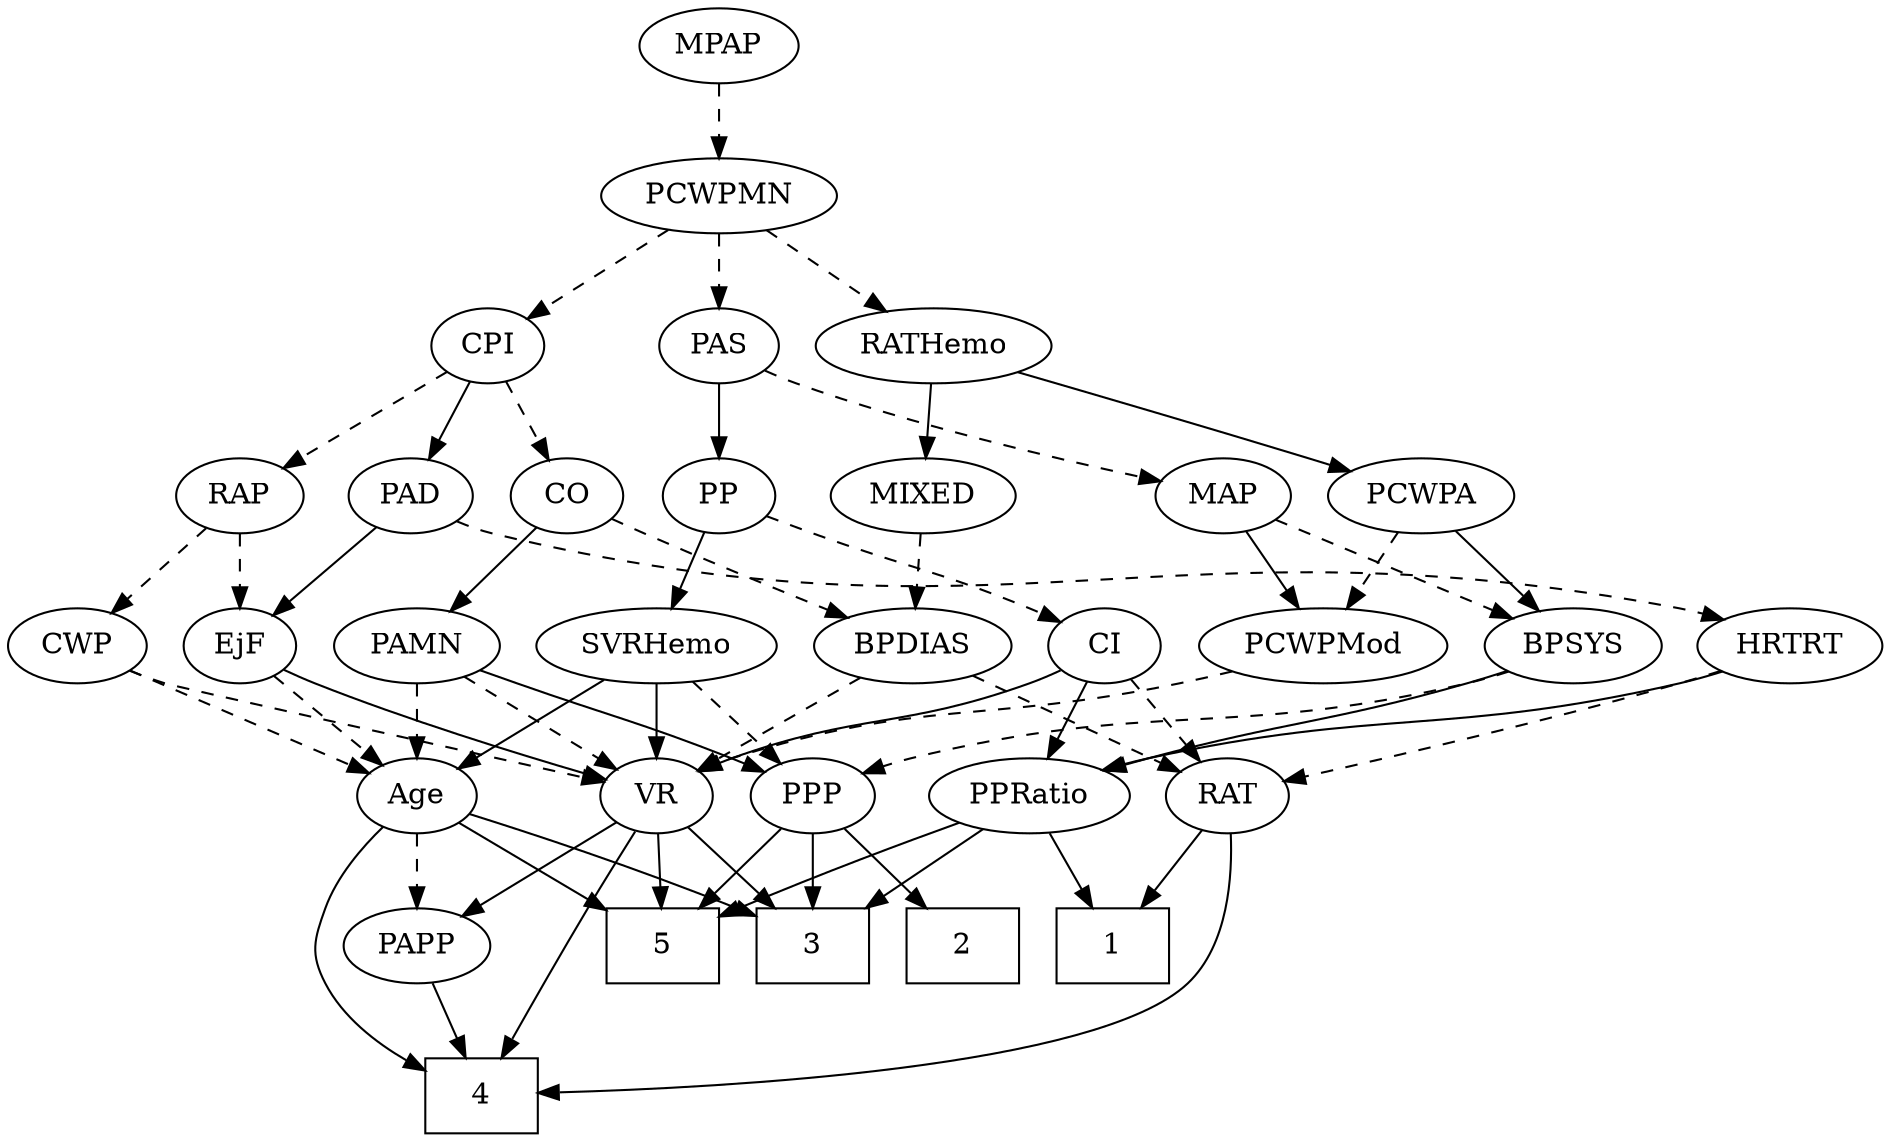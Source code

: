 strict digraph {
	graph [bb="0,0,830.19,540"];
	node [label="\N"];
	1	[height=0.5,
		pos="178.65,90",
		shape=box,
		width=0.75];
	2	[height=0.5,
		pos="250.65,90",
		shape=box,
		width=0.75];
	3	[height=0.5,
		pos="322.65,90",
		shape=box,
		width=0.75];
	4	[height=0.5,
		pos="479.65,18",
		shape=box,
		width=0.75];
	5	[height=0.5,
		pos="394.65,90",
		shape=box,
		width=0.75];
	RAP	[height=0.5,
		pos="767.65,306",
		width=0.77632];
	CWP	[height=0.5,
		pos="799.65,234",
		width=0.84854];
	RAP -> CWP	[pos="e,792.12,251.47 775.23,288.41 779.02,280.13 783.68,269.92 787.92,260.66",
		style=dashed];
	EjF	[height=0.5,
		pos="723.65,234",
		width=0.75];
	RAP -> EjF	[pos="e,733.59,250.82 757.66,289.12 752.15,280.34 745.18,269.26 738.99,259.42",
		style=dashed];
	PAS	[height=0.5,
		pos="343.65,378",
		width=0.75];
	MAP	[height=0.5,
		pos="343.65,306",
		width=0.84854];
	PAS -> MAP	[pos="e,343.65,324.1 343.65,359.7 343.65,351.98 343.65,342.71 343.65,334.11",
		style=dashed];
	PP	[height=0.5,
		pos="267.65,306",
		width=0.75];
	PAS -> PP	[pos="e,283,321.14 328.27,362.83 317.45,352.87 302.79,339.37 290.6,328.14",
		style=solid];
	PAD	[height=0.5,
		pos="692.65,306",
		width=0.79437];
	HRTRT	[height=0.5,
		pos="39.646,234",
		width=1.1013];
	PAD -> HRTRT	[pos="e,68.565,246.48 671.42,293.91 666.08,291.57 660.26,289.39 654.65,288 409.93,227.57 335.75,301.76 88.646,252 85.233,251.31 81.732,\
250.44 78.249,249.47",
		style=dashed];
	PAD -> EjF	[pos="e,716.35,251.47 699.99,288.41 703.66,280.13 708.18,269.92 712.28,260.66",
		style=solid];
	PAMN	[height=0.5,
		pos="642.65,234",
		width=1.011];
	PPP	[height=0.5,
		pos="317.65,162",
		width=0.75];
	PAMN -> PPP	[pos="e,343.55,167.67 615.16,222 609.12,219.82 602.72,217.69 596.65,216 573.49,209.57 423.74,182.19 353.69,169.5",
		style=solid];
	VR	[height=0.5,
		pos="449.65,162",
		width=0.75];
	PAMN -> VR	[pos="e,472.84,171.3 614.44,222.54 608.56,220.37 602.4,218.1 596.65,216 557.38,201.67 512.13,185.39 482.32,174.7",
		style=dashed];
	Age	[height=0.5,
		pos="545.65,162",
		width=0.75];
	PAMN -> Age	[pos="e,563.29,175.73 623.02,218.83 608.26,208.18 587.89,193.48 571.75,181.84",
		style=dashed];
	CWP -> VR	[pos="e,473.69,170.6 776.75,222.07 771.24,219.78 765.31,217.58 759.65,216 651.53,185.79 619.45,203.35 509.65,180 501.05,178.17 491.86,\
175.79 483.33,173.39",
		style=dashed];
	CWP -> Age	[pos="e,571.39,167.99 776.2,222.3 770.82,220.05 765.09,217.82 759.65,216 698.1,195.45 624.23,178.87 581.34,170.02",
		style=dashed];
	PCWPMod	[height=0.5,
		pos="433.65,234",
		width=1.4443];
	PCWPMod -> VR	[pos="e,445.74,180.1 437.6,215.7 439.36,207.98 441.48,198.71 443.45,190.11",
		style=dashed];
	PCWPA	[height=0.5,
		pos="433.65,306",
		width=1.1555];
	PCWPA -> PCWPMod	[pos="e,433.65,252.1 433.65,287.7 433.65,279.98 433.65,270.71 433.65,262.11",
		style=dashed];
	BPSYS	[height=0.5,
		pos="207.65,234",
		width=1.0471];
	PCWPA -> BPSYS	[pos="e,236.36,245.77 402.26,294.03 396.11,291.97 389.69,289.87 383.65,288 326.78,270.41 311.34,270.14 254.65,252 251.76,251.08 248.8,\
250.09 245.82,249.08",
		style=solid];
	PCWPMN	[height=0.5,
		pos="480.65,450",
		width=1.3902];
	PCWPMN -> PAS	[pos="e,364.62,389.71 452.92,434.83 429.97,423.11 397.42,406.47 373.81,394.41",
		style=dashed];
	RATHemo	[height=0.5,
		pos="480.65,378",
		width=1.3721];
	PCWPMN -> RATHemo	[pos="e,480.65,396.1 480.65,431.7 480.65,423.98 480.65,414.71 480.65,406.11",
		style=dashed];
	CPI	[height=0.5,
		pos="655.65,378",
		width=0.75];
	PCWPMN -> CPI	[pos="e,632.94,388.08 512.74,436.16 544.17,423.59 591.81,404.54 623.32,391.93",
		style=dashed];
	CO	[height=0.5,
		pos="618.65,306",
		width=0.75];
	CO -> PAMN	[pos="e,636.89,251.79 624.46,288.05 627.2,280.06 630.53,270.33 633.6,261.4",
		style=solid];
	BPDIAS	[height=0.5,
		pos="545.65,234",
		width=1.1735];
	CO -> BPDIAS	[pos="e,562.18,250.85 603.87,290.83 594.06,281.42 580.94,268.85 569.65,258.01",
		style=dashed];
	CI	[height=0.5,
		pos="124.65,234",
		width=0.75];
	CI -> VR	[pos="e,423.64,167.68 145.21,222.17 150.17,219.87 155.51,217.65 160.65,216 166.68,214.06 337.38,183.22 413.55,169.49",
		style=solid];
	RAT	[height=0.5,
		pos="123.65,162",
		width=0.75827];
	CI -> RAT	[pos="e,123.89,180.1 124.4,215.7 124.29,207.98 124.16,198.71 124.03,190.11",
		style=dashed];
	PPRatio	[height=0.5,
		pos="208.65,162",
		width=1.1013];
	CI -> PPRatio	[pos="e,190.46,178.16 140.84,219.5 152.72,209.61 169.09,195.96 182.77,184.56",
		style=solid];
	SVRHemo	[height=0.5,
		pos="313.65,234",
		width=1.3902];
	SVRHemo -> PPP	[pos="e,316.67,180.1 314.64,215.7 315.08,207.98 315.61,198.71 316.1,190.11",
		style=dashed];
	SVRHemo -> VR	[pos="e,428.83,173.71 341.17,218.83 363.95,207.11 396.27,190.47 419.7,178.41",
		style=solid];
	SVRHemo -> Age	[pos="e,521.54,170.27 350.66,221.83 395.08,208.43 468.91,186.15 511.84,173.2",
		style=solid];
	MIXED	[height=0.5,
		pos="533.65,306",
		width=1.1193];
	MIXED -> BPDIAS	[pos="e,542.71,252.1 536.61,287.7 537.94,279.98 539.52,270.71 541,262.11",
		style=dashed];
	BPSYS -> PPP	[pos="e,298.53,175.16 229.38,219.17 246.78,208.09 271.31,192.49 290.09,180.54",
		style=dashed];
	BPSYS -> PPRatio	[pos="e,208.4,180.1 207.89,215.7 208,207.98 208.14,198.71 208.26,190.11",
		style=solid];
	BPDIAS -> VR	[pos="e,467.39,175.94 525.29,218.15 510.8,207.59 491.21,193.31 475.6,181.92",
		style=dashed];
	BPDIAS -> RAT	[pos="e,144.13,174.11 514.93,221.58 508.31,219.45 501.3,217.45 494.65,216 348.33,184.14 303.8,220.54 159.65,180 157.7,179.45 155.73,178.81 \
153.76,178.1",
		style=dashed];
	HRTRT -> RAT	[pos="e,107.44,176.5 57.873,217.81 70.101,207.62 86.336,194.09 99.617,183.02",
		style=dashed];
	HRTRT -> PPRatio	[pos="e,180.27,174.75 67.933,221.28 96.205,209.57 139.84,191.5 171.02,178.58",
		style=solid];
	RATHemo -> PCWPA	[pos="e,444.7,323.47 469.51,360.41 463.77,351.87 456.66,341.28 450.29,331.79",
		style=solid];
	RATHemo -> MIXED	[pos="e,521.18,323.47 493.21,360.41 499.74,351.78 507.86,341.06 515.1,331.5",
		style=solid];
	MAP -> PCWPMod	[pos="e,413.39,250.76 361.43,291.17 373.93,281.44 390.93,268.23 405.29,257.05",
		style=solid];
	MAP -> BPSYS	[pos="e,232.56,247.82 321.49,293.6 299.87,282.47 266.67,265.38 241.69,252.52",
		style=dashed];
	MPAP	[height=0.5,
		pos="480.65,522",
		width=0.97491];
	MPAP -> PCWPMN	[pos="e,480.65,468.1 480.65,503.7 480.65,495.98 480.65,486.71 480.65,478.11",
		style=dashed];
	CPI -> RAP	[pos="e,748.18,319.17 674.65,365.13 692.48,353.98 719.37,337.17 739.66,324.49",
		style=dashed];
	CPI -> PAD	[pos="e,683.85,323.63 664.23,360.76 668.65,352.4 674.14,342.02 679.11,332.61",
		style=solid];
	CPI -> CO	[pos="e,627.18,323.15 647.06,360.76 642.58,352.28 637,341.71 631.97,332.2",
		style=dashed];
	PP -> CI	[pos="e,145.83,245.37 246.55,294.67 222.36,282.83 182.52,263.33 155.01,249.86",
		style=dashed];
	PP -> SVRHemo	[pos="e,302.61,251.8 278.08,289.12 283.69,280.59 290.72,269.89 297.05,260.25",
		style=solid];
	PPP -> 2	[pos="e,267.11,108.2 303.76,146.5 295.19,137.54 283.97,125.81 274.05,115.45",
		style=solid];
	PPP -> 3	[pos="e,321.42,108.1 318.88,143.7 319.43,135.98 320.1,126.71 320.71,118.11",
		style=solid];
	PPP -> 5	[pos="e,375.82,108.11 333.23,146.83 343.23,137.75 356.46,125.71 368.09,115.14",
		style=solid];
	PAPP	[height=0.5,
		pos="509.65,90",
		width=0.88464];
	PAPP -> 4	[pos="e,487.12,36.447 502.54,72.411 499.13,64.454 494.96,54.722 491.11,45.756",
		style=solid];
	VR -> 3	[pos="e,349.77,105.95 429.52,149.91 410.51,139.43 381.54,123.46 358.56,110.8",
		style=solid];
	VR -> 4	[pos="e,476,36.268 453.21,144.15 458.32,119.94 467.8,75.054 473.91,46.133",
		style=solid];
	VR -> 5	[pos="e,408.1,108.13 437.71,145.81 430.9,137.14 422.19,126.05 414.38,116.12",
		style=solid];
	VR -> PAPP	[pos="e,496.24,106.64 462.67,145.81 470.5,136.67 480.63,124.85 489.48,114.52",
		style=solid];
	RAT -> 1	[pos="e,165.19,108.13 135.58,145.81 142.39,137.14 151.11,126.05 158.91,116.12",
		style=solid];
	RAT -> 4	[pos="e,452.49,19.443 122.04,143.87 121.17,123.66 123.15,90.469 142.65,72 185.2,31.693 363.42,22.031 442.07,19.722",
		style=solid];
	PPRatio -> 1	[pos="e,186.05,108.28 201.38,144.05 197.97,136.09 193.82,126.41 190.01,117.51",
		style=solid];
	PPRatio -> 3	[pos="e,295.35,107.76 231.17,147.17 247.01,137.45 268.53,124.23 286.72,113.06",
		style=solid];
	PPRatio -> 5	[pos="e,367.26,104.28 240.02,150.95 268.64,141.55 312.22,126.68 357.81,108.16",
		style=solid];
	Age -> 3	[pos="e,349.96,104.47 521.24,154.09 477.94,141.82 389.91,116.88 359.78,107.66",
		style=solid];
	Age -> 4	[pos="e,506.72,31.283 551.34,144.25 556.64,125.57 562.16,94.965 550.65,72 543.12,56.998 529.12,45.157 515.52,36.507",
		style=solid];
	Age -> 5	[pos="e,421.86,103.62 524.01,150.97 499.83,139.76 460.28,121.43 431.26,107.97",
		style=solid];
	Age -> PAPP	[pos="e,518.2,107.63 537.3,144.76 533,136.4 527.65,126.02 522.82,116.61",
		style=dashed];
	EjF -> VR	[pos="e,473.77,170.29 703.06,222.24 698.1,219.94 692.76,217.7 687.65,216 611.04,190.58 588.09,199.02 509.65,180 501.1,177.93 491.94,175.46 \
483.41,173.06",
		style=solid];
	EjF -> Age	[pos="e,569,171.04 702.46,222.63 697.63,220.37 692.49,218.04 687.65,216 650.78,200.45 607.6,184.67 578.63,174.42",
		style=dashed];
}
